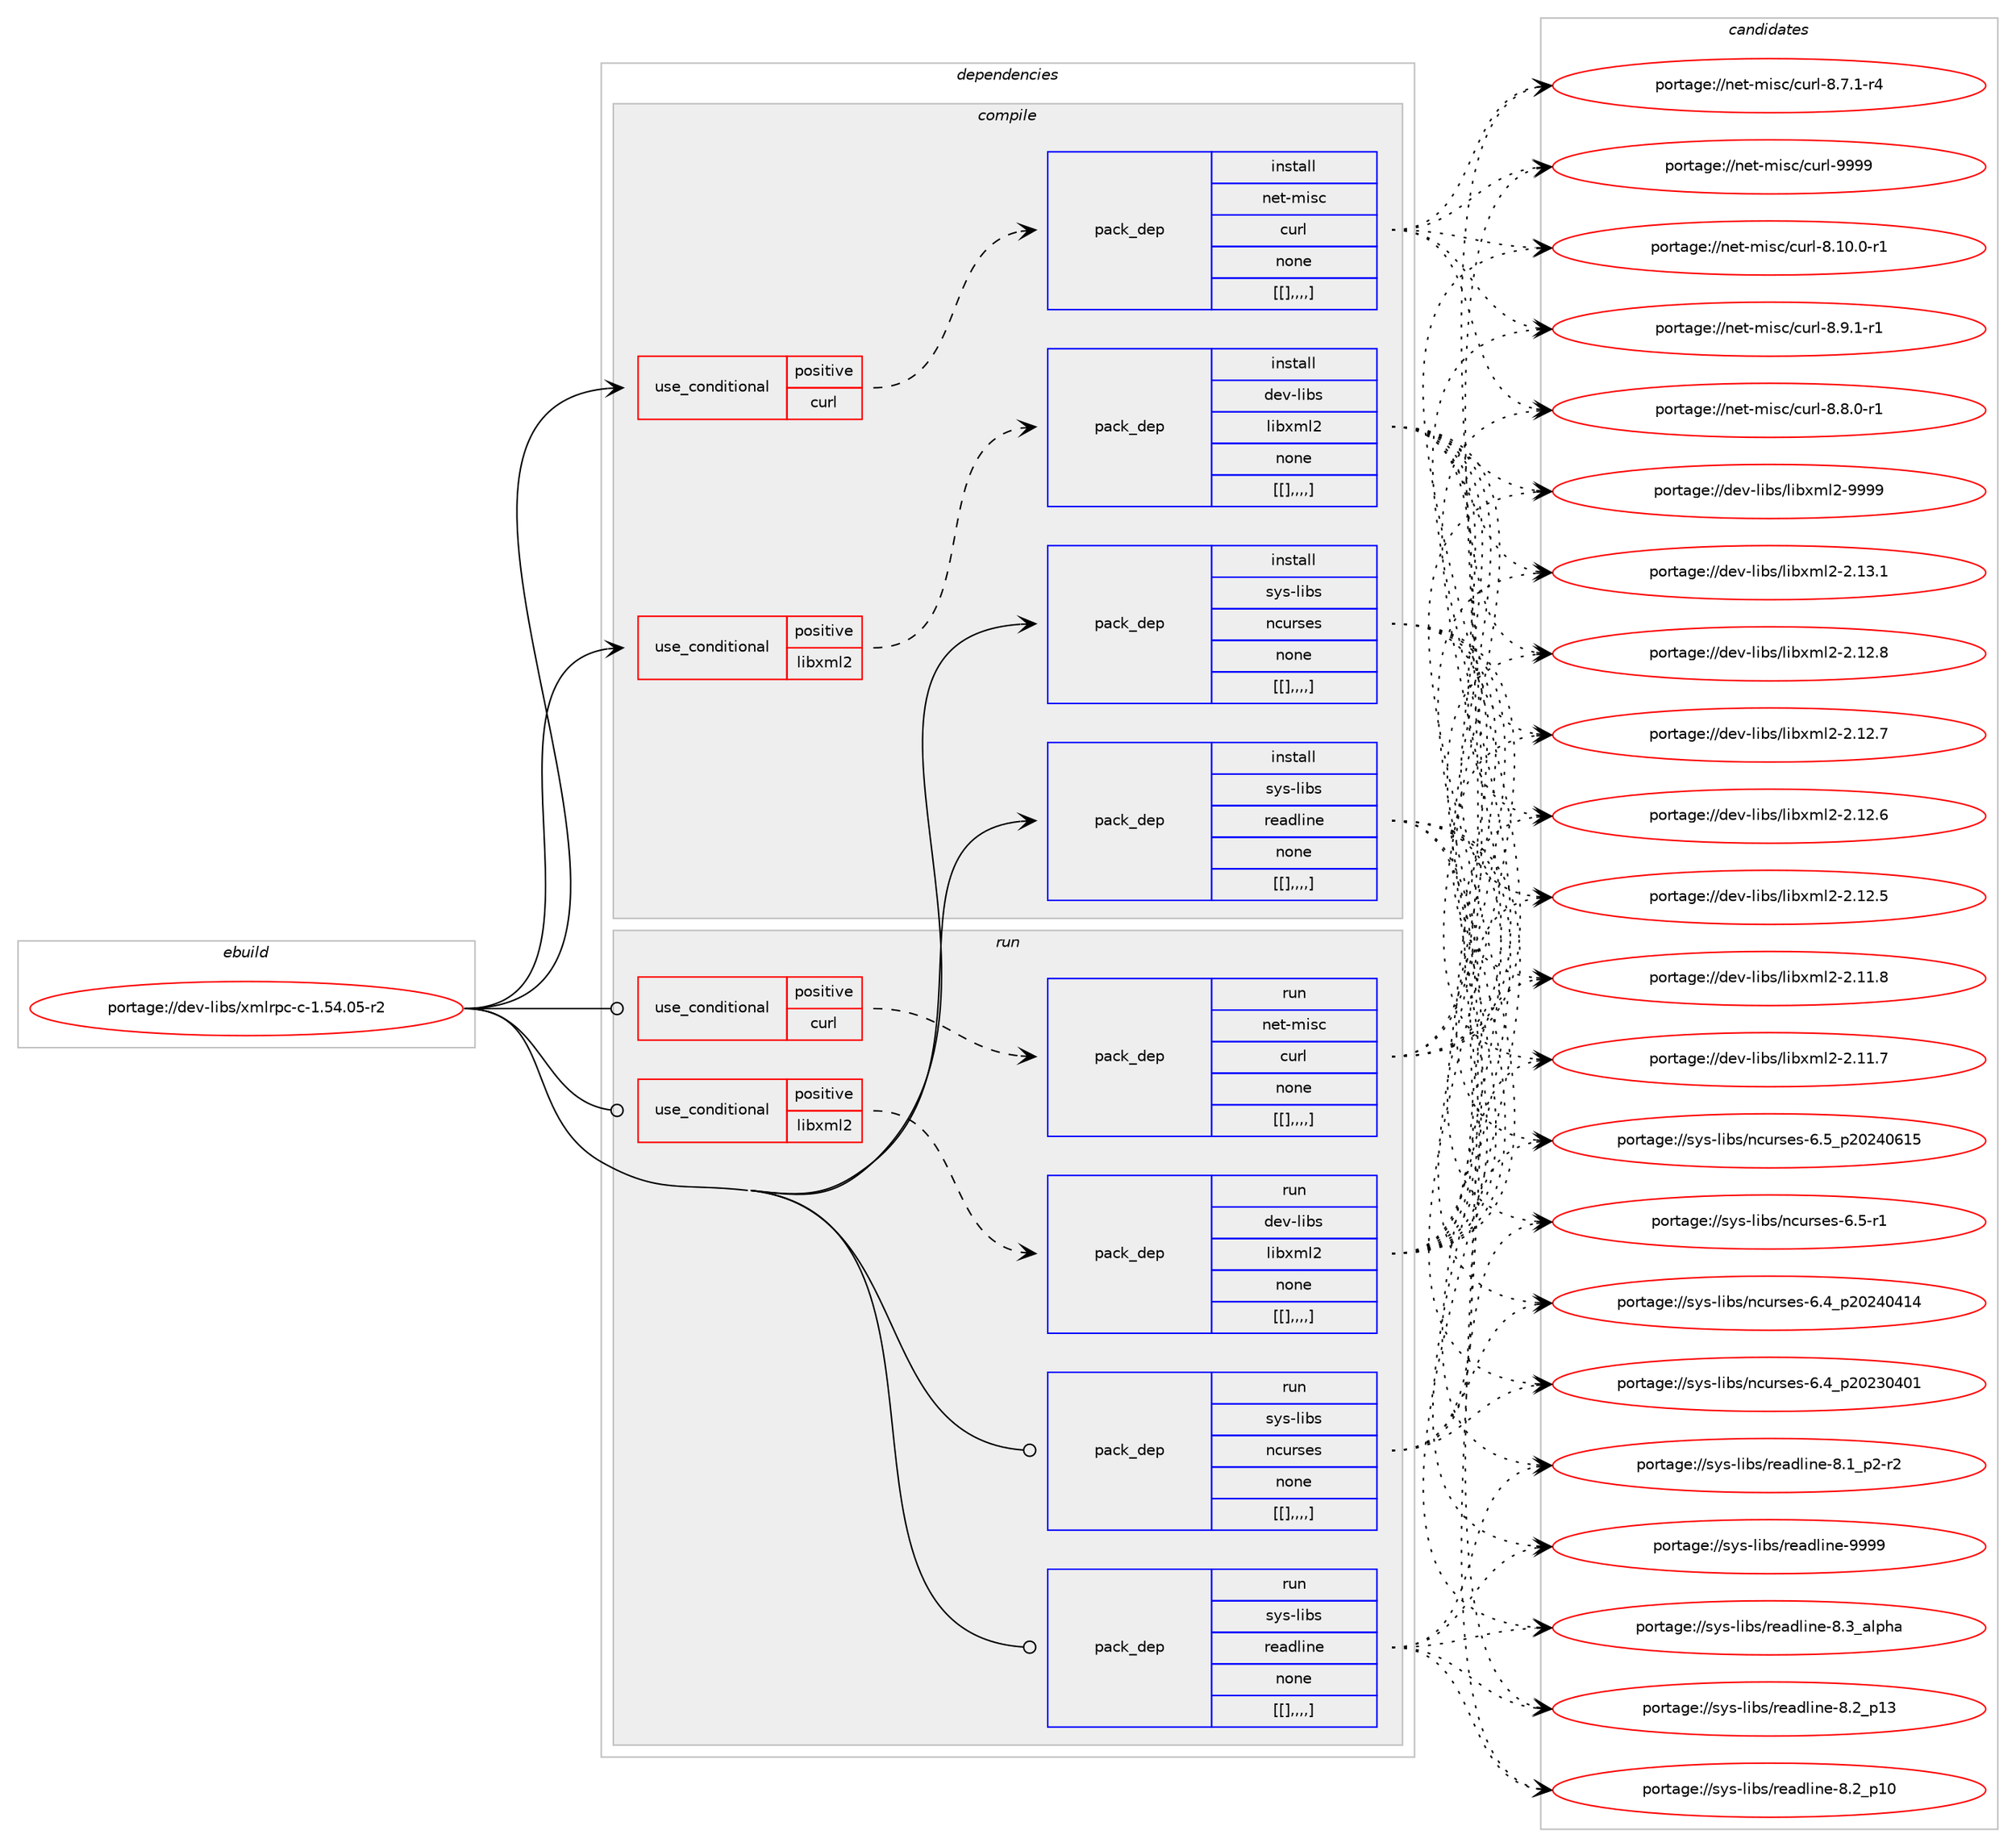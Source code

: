 digraph prolog {

# *************
# Graph options
# *************

newrank=true;
concentrate=true;
compound=true;
graph [rankdir=LR,fontname=Helvetica,fontsize=10,ranksep=1.5];#, ranksep=2.5, nodesep=0.2];
edge  [arrowhead=vee];
node  [fontname=Helvetica,fontsize=10];

# **********
# The ebuild
# **********

subgraph cluster_leftcol {
color=gray;
label=<<i>ebuild</i>>;
id [label="portage://dev-libs/xmlrpc-c-1.54.05-r2", color=red, width=4, href="../dev-libs/xmlrpc-c-1.54.05-r2.svg"];
}

# ****************
# The dependencies
# ****************

subgraph cluster_midcol {
color=gray;
label=<<i>dependencies</i>>;
subgraph cluster_compile {
fillcolor="#eeeeee";
style=filled;
label=<<i>compile</i>>;
subgraph cond29284 {
dependency116604 [label=<<TABLE BORDER="0" CELLBORDER="1" CELLSPACING="0" CELLPADDING="4"><TR><TD ROWSPAN="3" CELLPADDING="10">use_conditional</TD></TR><TR><TD>positive</TD></TR><TR><TD>curl</TD></TR></TABLE>>, shape=none, color=red];
subgraph pack86151 {
dependency116605 [label=<<TABLE BORDER="0" CELLBORDER="1" CELLSPACING="0" CELLPADDING="4" WIDTH="220"><TR><TD ROWSPAN="6" CELLPADDING="30">pack_dep</TD></TR><TR><TD WIDTH="110">install</TD></TR><TR><TD>net-misc</TD></TR><TR><TD>curl</TD></TR><TR><TD>none</TD></TR><TR><TD>[[],,,,]</TD></TR></TABLE>>, shape=none, color=blue];
}
dependency116604:e -> dependency116605:w [weight=20,style="dashed",arrowhead="vee"];
}
id:e -> dependency116604:w [weight=20,style="solid",arrowhead="vee"];
subgraph cond29285 {
dependency116606 [label=<<TABLE BORDER="0" CELLBORDER="1" CELLSPACING="0" CELLPADDING="4"><TR><TD ROWSPAN="3" CELLPADDING="10">use_conditional</TD></TR><TR><TD>positive</TD></TR><TR><TD>libxml2</TD></TR></TABLE>>, shape=none, color=red];
subgraph pack86152 {
dependency116607 [label=<<TABLE BORDER="0" CELLBORDER="1" CELLSPACING="0" CELLPADDING="4" WIDTH="220"><TR><TD ROWSPAN="6" CELLPADDING="30">pack_dep</TD></TR><TR><TD WIDTH="110">install</TD></TR><TR><TD>dev-libs</TD></TR><TR><TD>libxml2</TD></TR><TR><TD>none</TD></TR><TR><TD>[[],,,,]</TD></TR></TABLE>>, shape=none, color=blue];
}
dependency116606:e -> dependency116607:w [weight=20,style="dashed",arrowhead="vee"];
}
id:e -> dependency116606:w [weight=20,style="solid",arrowhead="vee"];
subgraph pack86153 {
dependency116608 [label=<<TABLE BORDER="0" CELLBORDER="1" CELLSPACING="0" CELLPADDING="4" WIDTH="220"><TR><TD ROWSPAN="6" CELLPADDING="30">pack_dep</TD></TR><TR><TD WIDTH="110">install</TD></TR><TR><TD>sys-libs</TD></TR><TR><TD>ncurses</TD></TR><TR><TD>none</TD></TR><TR><TD>[[],,,,]</TD></TR></TABLE>>, shape=none, color=blue];
}
id:e -> dependency116608:w [weight=20,style="solid",arrowhead="vee"];
subgraph pack86154 {
dependency116609 [label=<<TABLE BORDER="0" CELLBORDER="1" CELLSPACING="0" CELLPADDING="4" WIDTH="220"><TR><TD ROWSPAN="6" CELLPADDING="30">pack_dep</TD></TR><TR><TD WIDTH="110">install</TD></TR><TR><TD>sys-libs</TD></TR><TR><TD>readline</TD></TR><TR><TD>none</TD></TR><TR><TD>[[],,,,]</TD></TR></TABLE>>, shape=none, color=blue];
}
id:e -> dependency116609:w [weight=20,style="solid",arrowhead="vee"];
}
subgraph cluster_compileandrun {
fillcolor="#eeeeee";
style=filled;
label=<<i>compile and run</i>>;
}
subgraph cluster_run {
fillcolor="#eeeeee";
style=filled;
label=<<i>run</i>>;
subgraph cond29286 {
dependency116610 [label=<<TABLE BORDER="0" CELLBORDER="1" CELLSPACING="0" CELLPADDING="4"><TR><TD ROWSPAN="3" CELLPADDING="10">use_conditional</TD></TR><TR><TD>positive</TD></TR><TR><TD>curl</TD></TR></TABLE>>, shape=none, color=red];
subgraph pack86155 {
dependency116611 [label=<<TABLE BORDER="0" CELLBORDER="1" CELLSPACING="0" CELLPADDING="4" WIDTH="220"><TR><TD ROWSPAN="6" CELLPADDING="30">pack_dep</TD></TR><TR><TD WIDTH="110">run</TD></TR><TR><TD>net-misc</TD></TR><TR><TD>curl</TD></TR><TR><TD>none</TD></TR><TR><TD>[[],,,,]</TD></TR></TABLE>>, shape=none, color=blue];
}
dependency116610:e -> dependency116611:w [weight=20,style="dashed",arrowhead="vee"];
}
id:e -> dependency116610:w [weight=20,style="solid",arrowhead="odot"];
subgraph cond29287 {
dependency116612 [label=<<TABLE BORDER="0" CELLBORDER="1" CELLSPACING="0" CELLPADDING="4"><TR><TD ROWSPAN="3" CELLPADDING="10">use_conditional</TD></TR><TR><TD>positive</TD></TR><TR><TD>libxml2</TD></TR></TABLE>>, shape=none, color=red];
subgraph pack86156 {
dependency116613 [label=<<TABLE BORDER="0" CELLBORDER="1" CELLSPACING="0" CELLPADDING="4" WIDTH="220"><TR><TD ROWSPAN="6" CELLPADDING="30">pack_dep</TD></TR><TR><TD WIDTH="110">run</TD></TR><TR><TD>dev-libs</TD></TR><TR><TD>libxml2</TD></TR><TR><TD>none</TD></TR><TR><TD>[[],,,,]</TD></TR></TABLE>>, shape=none, color=blue];
}
dependency116612:e -> dependency116613:w [weight=20,style="dashed",arrowhead="vee"];
}
id:e -> dependency116612:w [weight=20,style="solid",arrowhead="odot"];
subgraph pack86157 {
dependency116614 [label=<<TABLE BORDER="0" CELLBORDER="1" CELLSPACING="0" CELLPADDING="4" WIDTH="220"><TR><TD ROWSPAN="6" CELLPADDING="30">pack_dep</TD></TR><TR><TD WIDTH="110">run</TD></TR><TR><TD>sys-libs</TD></TR><TR><TD>ncurses</TD></TR><TR><TD>none</TD></TR><TR><TD>[[],,,,]</TD></TR></TABLE>>, shape=none, color=blue];
}
id:e -> dependency116614:w [weight=20,style="solid",arrowhead="odot"];
subgraph pack86158 {
dependency116615 [label=<<TABLE BORDER="0" CELLBORDER="1" CELLSPACING="0" CELLPADDING="4" WIDTH="220"><TR><TD ROWSPAN="6" CELLPADDING="30">pack_dep</TD></TR><TR><TD WIDTH="110">run</TD></TR><TR><TD>sys-libs</TD></TR><TR><TD>readline</TD></TR><TR><TD>none</TD></TR><TR><TD>[[],,,,]</TD></TR></TABLE>>, shape=none, color=blue];
}
id:e -> dependency116615:w [weight=20,style="solid",arrowhead="odot"];
}
}

# **************
# The candidates
# **************

subgraph cluster_choices {
rank=same;
color=gray;
label=<<i>candidates</i>>;

subgraph choice86151 {
color=black;
nodesep=1;
choice110101116451091051159947991171141084557575757 [label="portage://net-misc/curl-9999", color=red, width=4,href="../net-misc/curl-9999.svg"];
choice11010111645109105115994799117114108455646494846484511449 [label="portage://net-misc/curl-8.10.0-r1", color=red, width=4,href="../net-misc/curl-8.10.0-r1.svg"];
choice110101116451091051159947991171141084556465746494511449 [label="portage://net-misc/curl-8.9.1-r1", color=red, width=4,href="../net-misc/curl-8.9.1-r1.svg"];
choice110101116451091051159947991171141084556465646484511449 [label="portage://net-misc/curl-8.8.0-r1", color=red, width=4,href="../net-misc/curl-8.8.0-r1.svg"];
choice110101116451091051159947991171141084556465546494511452 [label="portage://net-misc/curl-8.7.1-r4", color=red, width=4,href="../net-misc/curl-8.7.1-r4.svg"];
dependency116605:e -> choice110101116451091051159947991171141084557575757:w [style=dotted,weight="100"];
dependency116605:e -> choice11010111645109105115994799117114108455646494846484511449:w [style=dotted,weight="100"];
dependency116605:e -> choice110101116451091051159947991171141084556465746494511449:w [style=dotted,weight="100"];
dependency116605:e -> choice110101116451091051159947991171141084556465646484511449:w [style=dotted,weight="100"];
dependency116605:e -> choice110101116451091051159947991171141084556465546494511452:w [style=dotted,weight="100"];
}
subgraph choice86152 {
color=black;
nodesep=1;
choice10010111845108105981154710810598120109108504557575757 [label="portage://dev-libs/libxml2-9999", color=red, width=4,href="../dev-libs/libxml2-9999.svg"];
choice100101118451081059811547108105981201091085045504649514649 [label="portage://dev-libs/libxml2-2.13.1", color=red, width=4,href="../dev-libs/libxml2-2.13.1.svg"];
choice100101118451081059811547108105981201091085045504649504656 [label="portage://dev-libs/libxml2-2.12.8", color=red, width=4,href="../dev-libs/libxml2-2.12.8.svg"];
choice100101118451081059811547108105981201091085045504649504655 [label="portage://dev-libs/libxml2-2.12.7", color=red, width=4,href="../dev-libs/libxml2-2.12.7.svg"];
choice100101118451081059811547108105981201091085045504649504654 [label="portage://dev-libs/libxml2-2.12.6", color=red, width=4,href="../dev-libs/libxml2-2.12.6.svg"];
choice100101118451081059811547108105981201091085045504649504653 [label="portage://dev-libs/libxml2-2.12.5", color=red, width=4,href="../dev-libs/libxml2-2.12.5.svg"];
choice100101118451081059811547108105981201091085045504649494656 [label="portage://dev-libs/libxml2-2.11.8", color=red, width=4,href="../dev-libs/libxml2-2.11.8.svg"];
choice100101118451081059811547108105981201091085045504649494655 [label="portage://dev-libs/libxml2-2.11.7", color=red, width=4,href="../dev-libs/libxml2-2.11.7.svg"];
dependency116607:e -> choice10010111845108105981154710810598120109108504557575757:w [style=dotted,weight="100"];
dependency116607:e -> choice100101118451081059811547108105981201091085045504649514649:w [style=dotted,weight="100"];
dependency116607:e -> choice100101118451081059811547108105981201091085045504649504656:w [style=dotted,weight="100"];
dependency116607:e -> choice100101118451081059811547108105981201091085045504649504655:w [style=dotted,weight="100"];
dependency116607:e -> choice100101118451081059811547108105981201091085045504649504654:w [style=dotted,weight="100"];
dependency116607:e -> choice100101118451081059811547108105981201091085045504649504653:w [style=dotted,weight="100"];
dependency116607:e -> choice100101118451081059811547108105981201091085045504649494656:w [style=dotted,weight="100"];
dependency116607:e -> choice100101118451081059811547108105981201091085045504649494655:w [style=dotted,weight="100"];
}
subgraph choice86153 {
color=black;
nodesep=1;
choice1151211154510810598115471109911711411510111545544653951125048505248544953 [label="portage://sys-libs/ncurses-6.5_p20240615", color=red, width=4,href="../sys-libs/ncurses-6.5_p20240615.svg"];
choice11512111545108105981154711099117114115101115455446534511449 [label="portage://sys-libs/ncurses-6.5-r1", color=red, width=4,href="../sys-libs/ncurses-6.5-r1.svg"];
choice1151211154510810598115471109911711411510111545544652951125048505248524952 [label="portage://sys-libs/ncurses-6.4_p20240414", color=red, width=4,href="../sys-libs/ncurses-6.4_p20240414.svg"];
choice1151211154510810598115471109911711411510111545544652951125048505148524849 [label="portage://sys-libs/ncurses-6.4_p20230401", color=red, width=4,href="../sys-libs/ncurses-6.4_p20230401.svg"];
dependency116608:e -> choice1151211154510810598115471109911711411510111545544653951125048505248544953:w [style=dotted,weight="100"];
dependency116608:e -> choice11512111545108105981154711099117114115101115455446534511449:w [style=dotted,weight="100"];
dependency116608:e -> choice1151211154510810598115471109911711411510111545544652951125048505248524952:w [style=dotted,weight="100"];
dependency116608:e -> choice1151211154510810598115471109911711411510111545544652951125048505148524849:w [style=dotted,weight="100"];
}
subgraph choice86154 {
color=black;
nodesep=1;
choice115121115451081059811547114101971001081051101014557575757 [label="portage://sys-libs/readline-9999", color=red, width=4,href="../sys-libs/readline-9999.svg"];
choice1151211154510810598115471141019710010810511010145564651959710811210497 [label="portage://sys-libs/readline-8.3_alpha", color=red, width=4,href="../sys-libs/readline-8.3_alpha.svg"];
choice1151211154510810598115471141019710010810511010145564650951124951 [label="portage://sys-libs/readline-8.2_p13", color=red, width=4,href="../sys-libs/readline-8.2_p13.svg"];
choice1151211154510810598115471141019710010810511010145564650951124948 [label="portage://sys-libs/readline-8.2_p10", color=red, width=4,href="../sys-libs/readline-8.2_p10.svg"];
choice115121115451081059811547114101971001081051101014556464995112504511450 [label="portage://sys-libs/readline-8.1_p2-r2", color=red, width=4,href="../sys-libs/readline-8.1_p2-r2.svg"];
dependency116609:e -> choice115121115451081059811547114101971001081051101014557575757:w [style=dotted,weight="100"];
dependency116609:e -> choice1151211154510810598115471141019710010810511010145564651959710811210497:w [style=dotted,weight="100"];
dependency116609:e -> choice1151211154510810598115471141019710010810511010145564650951124951:w [style=dotted,weight="100"];
dependency116609:e -> choice1151211154510810598115471141019710010810511010145564650951124948:w [style=dotted,weight="100"];
dependency116609:e -> choice115121115451081059811547114101971001081051101014556464995112504511450:w [style=dotted,weight="100"];
}
subgraph choice86155 {
color=black;
nodesep=1;
choice110101116451091051159947991171141084557575757 [label="portage://net-misc/curl-9999", color=red, width=4,href="../net-misc/curl-9999.svg"];
choice11010111645109105115994799117114108455646494846484511449 [label="portage://net-misc/curl-8.10.0-r1", color=red, width=4,href="../net-misc/curl-8.10.0-r1.svg"];
choice110101116451091051159947991171141084556465746494511449 [label="portage://net-misc/curl-8.9.1-r1", color=red, width=4,href="../net-misc/curl-8.9.1-r1.svg"];
choice110101116451091051159947991171141084556465646484511449 [label="portage://net-misc/curl-8.8.0-r1", color=red, width=4,href="../net-misc/curl-8.8.0-r1.svg"];
choice110101116451091051159947991171141084556465546494511452 [label="portage://net-misc/curl-8.7.1-r4", color=red, width=4,href="../net-misc/curl-8.7.1-r4.svg"];
dependency116611:e -> choice110101116451091051159947991171141084557575757:w [style=dotted,weight="100"];
dependency116611:e -> choice11010111645109105115994799117114108455646494846484511449:w [style=dotted,weight="100"];
dependency116611:e -> choice110101116451091051159947991171141084556465746494511449:w [style=dotted,weight="100"];
dependency116611:e -> choice110101116451091051159947991171141084556465646484511449:w [style=dotted,weight="100"];
dependency116611:e -> choice110101116451091051159947991171141084556465546494511452:w [style=dotted,weight="100"];
}
subgraph choice86156 {
color=black;
nodesep=1;
choice10010111845108105981154710810598120109108504557575757 [label="portage://dev-libs/libxml2-9999", color=red, width=4,href="../dev-libs/libxml2-9999.svg"];
choice100101118451081059811547108105981201091085045504649514649 [label="portage://dev-libs/libxml2-2.13.1", color=red, width=4,href="../dev-libs/libxml2-2.13.1.svg"];
choice100101118451081059811547108105981201091085045504649504656 [label="portage://dev-libs/libxml2-2.12.8", color=red, width=4,href="../dev-libs/libxml2-2.12.8.svg"];
choice100101118451081059811547108105981201091085045504649504655 [label="portage://dev-libs/libxml2-2.12.7", color=red, width=4,href="../dev-libs/libxml2-2.12.7.svg"];
choice100101118451081059811547108105981201091085045504649504654 [label="portage://dev-libs/libxml2-2.12.6", color=red, width=4,href="../dev-libs/libxml2-2.12.6.svg"];
choice100101118451081059811547108105981201091085045504649504653 [label="portage://dev-libs/libxml2-2.12.5", color=red, width=4,href="../dev-libs/libxml2-2.12.5.svg"];
choice100101118451081059811547108105981201091085045504649494656 [label="portage://dev-libs/libxml2-2.11.8", color=red, width=4,href="../dev-libs/libxml2-2.11.8.svg"];
choice100101118451081059811547108105981201091085045504649494655 [label="portage://dev-libs/libxml2-2.11.7", color=red, width=4,href="../dev-libs/libxml2-2.11.7.svg"];
dependency116613:e -> choice10010111845108105981154710810598120109108504557575757:w [style=dotted,weight="100"];
dependency116613:e -> choice100101118451081059811547108105981201091085045504649514649:w [style=dotted,weight="100"];
dependency116613:e -> choice100101118451081059811547108105981201091085045504649504656:w [style=dotted,weight="100"];
dependency116613:e -> choice100101118451081059811547108105981201091085045504649504655:w [style=dotted,weight="100"];
dependency116613:e -> choice100101118451081059811547108105981201091085045504649504654:w [style=dotted,weight="100"];
dependency116613:e -> choice100101118451081059811547108105981201091085045504649504653:w [style=dotted,weight="100"];
dependency116613:e -> choice100101118451081059811547108105981201091085045504649494656:w [style=dotted,weight="100"];
dependency116613:e -> choice100101118451081059811547108105981201091085045504649494655:w [style=dotted,weight="100"];
}
subgraph choice86157 {
color=black;
nodesep=1;
choice1151211154510810598115471109911711411510111545544653951125048505248544953 [label="portage://sys-libs/ncurses-6.5_p20240615", color=red, width=4,href="../sys-libs/ncurses-6.5_p20240615.svg"];
choice11512111545108105981154711099117114115101115455446534511449 [label="portage://sys-libs/ncurses-6.5-r1", color=red, width=4,href="../sys-libs/ncurses-6.5-r1.svg"];
choice1151211154510810598115471109911711411510111545544652951125048505248524952 [label="portage://sys-libs/ncurses-6.4_p20240414", color=red, width=4,href="../sys-libs/ncurses-6.4_p20240414.svg"];
choice1151211154510810598115471109911711411510111545544652951125048505148524849 [label="portage://sys-libs/ncurses-6.4_p20230401", color=red, width=4,href="../sys-libs/ncurses-6.4_p20230401.svg"];
dependency116614:e -> choice1151211154510810598115471109911711411510111545544653951125048505248544953:w [style=dotted,weight="100"];
dependency116614:e -> choice11512111545108105981154711099117114115101115455446534511449:w [style=dotted,weight="100"];
dependency116614:e -> choice1151211154510810598115471109911711411510111545544652951125048505248524952:w [style=dotted,weight="100"];
dependency116614:e -> choice1151211154510810598115471109911711411510111545544652951125048505148524849:w [style=dotted,weight="100"];
}
subgraph choice86158 {
color=black;
nodesep=1;
choice115121115451081059811547114101971001081051101014557575757 [label="portage://sys-libs/readline-9999", color=red, width=4,href="../sys-libs/readline-9999.svg"];
choice1151211154510810598115471141019710010810511010145564651959710811210497 [label="portage://sys-libs/readline-8.3_alpha", color=red, width=4,href="../sys-libs/readline-8.3_alpha.svg"];
choice1151211154510810598115471141019710010810511010145564650951124951 [label="portage://sys-libs/readline-8.2_p13", color=red, width=4,href="../sys-libs/readline-8.2_p13.svg"];
choice1151211154510810598115471141019710010810511010145564650951124948 [label="portage://sys-libs/readline-8.2_p10", color=red, width=4,href="../sys-libs/readline-8.2_p10.svg"];
choice115121115451081059811547114101971001081051101014556464995112504511450 [label="portage://sys-libs/readline-8.1_p2-r2", color=red, width=4,href="../sys-libs/readline-8.1_p2-r2.svg"];
dependency116615:e -> choice115121115451081059811547114101971001081051101014557575757:w [style=dotted,weight="100"];
dependency116615:e -> choice1151211154510810598115471141019710010810511010145564651959710811210497:w [style=dotted,weight="100"];
dependency116615:e -> choice1151211154510810598115471141019710010810511010145564650951124951:w [style=dotted,weight="100"];
dependency116615:e -> choice1151211154510810598115471141019710010810511010145564650951124948:w [style=dotted,weight="100"];
dependency116615:e -> choice115121115451081059811547114101971001081051101014556464995112504511450:w [style=dotted,weight="100"];
}
}

}
